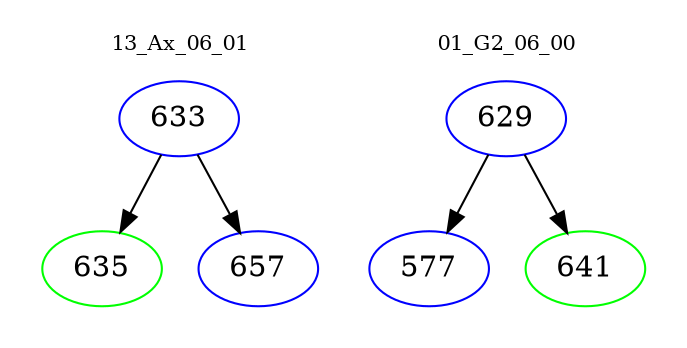 digraph{
subgraph cluster_0 {
color = white
label = "13_Ax_06_01";
fontsize=10;
T0_633 [label="633", color="blue"]
T0_633 -> T0_635 [color="black"]
T0_635 [label="635", color="green"]
T0_633 -> T0_657 [color="black"]
T0_657 [label="657", color="blue"]
}
subgraph cluster_1 {
color = white
label = "01_G2_06_00";
fontsize=10;
T1_629 [label="629", color="blue"]
T1_629 -> T1_577 [color="black"]
T1_577 [label="577", color="blue"]
T1_629 -> T1_641 [color="black"]
T1_641 [label="641", color="green"]
}
}

